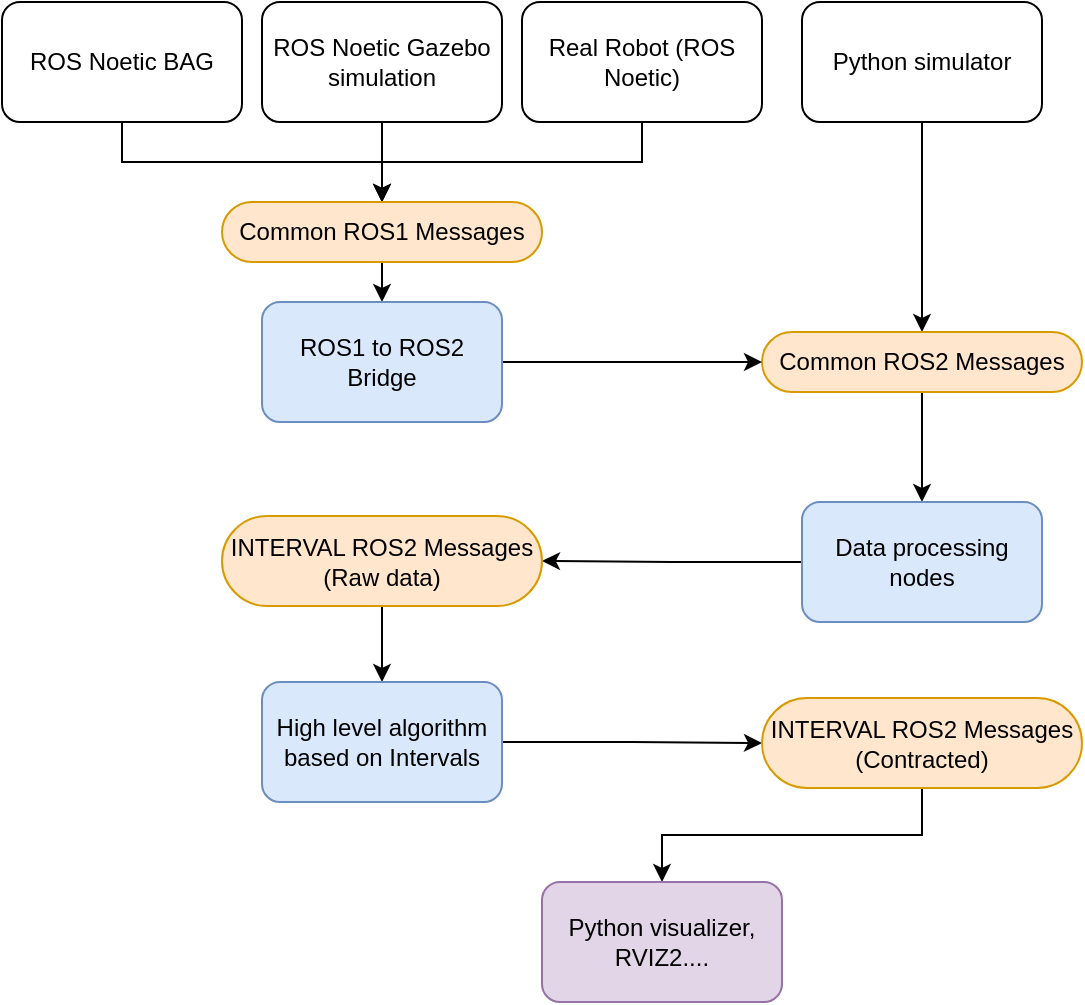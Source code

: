 <mxfile version="24.8.4">
  <diagram name="Page-1" id="JFGR1izvvYyOBQImgE2Q">
    <mxGraphModel dx="1195" dy="650" grid="0" gridSize="10" guides="1" tooltips="1" connect="1" arrows="1" fold="1" page="1" pageScale="1" pageWidth="827" pageHeight="1169" math="0" shadow="0">
      <root>
        <mxCell id="0" />
        <mxCell id="1" parent="0" />
        <mxCell id="7t7anSN3nlvZyKE8pZJM-20" style="edgeStyle=orthogonalEdgeStyle;rounded=0;orthogonalLoop=1;jettySize=auto;html=1;exitX=0.5;exitY=1;exitDx=0;exitDy=0;entryX=0.5;entryY=0;entryDx=0;entryDy=0;" edge="1" parent="1" source="7t7anSN3nlvZyKE8pZJM-1" target="7t7anSN3nlvZyKE8pZJM-7">
          <mxGeometry relative="1" as="geometry">
            <mxPoint x="210" y="230" as="targetPoint" />
          </mxGeometry>
        </mxCell>
        <mxCell id="7t7anSN3nlvZyKE8pZJM-1" value="ROS Noetic BAG" style="rounded=1;whiteSpace=wrap;html=1;" vertex="1" parent="1">
          <mxGeometry x="130" y="100" width="120" height="60" as="geometry" />
        </mxCell>
        <mxCell id="7t7anSN3nlvZyKE8pZJM-19" style="edgeStyle=orthogonalEdgeStyle;rounded=0;orthogonalLoop=1;jettySize=auto;html=1;exitX=0.5;exitY=1;exitDx=0;exitDy=0;entryX=0.5;entryY=0;entryDx=0;entryDy=0;" edge="1" parent="1" source="7t7anSN3nlvZyKE8pZJM-2" target="7t7anSN3nlvZyKE8pZJM-7">
          <mxGeometry relative="1" as="geometry">
            <mxPoint x="210" y="230" as="targetPoint" />
          </mxGeometry>
        </mxCell>
        <mxCell id="7t7anSN3nlvZyKE8pZJM-2" value="ROS Noetic Gazebo simulation" style="rounded=1;whiteSpace=wrap;html=1;" vertex="1" parent="1">
          <mxGeometry x="260" y="100" width="120" height="60" as="geometry" />
        </mxCell>
        <mxCell id="7t7anSN3nlvZyKE8pZJM-17" style="edgeStyle=orthogonalEdgeStyle;rounded=0;orthogonalLoop=1;jettySize=auto;html=1;exitX=0.5;exitY=1;exitDx=0;exitDy=0;entryX=0.5;entryY=0;entryDx=0;entryDy=0;" edge="1" parent="1" source="7t7anSN3nlvZyKE8pZJM-3" target="7t7anSN3nlvZyKE8pZJM-5">
          <mxGeometry relative="1" as="geometry" />
        </mxCell>
        <mxCell id="7t7anSN3nlvZyKE8pZJM-3" value="Python simulator" style="rounded=1;whiteSpace=wrap;html=1;" vertex="1" parent="1">
          <mxGeometry x="530" y="100" width="120" height="60" as="geometry" />
        </mxCell>
        <mxCell id="7t7anSN3nlvZyKE8pZJM-18" style="edgeStyle=orthogonalEdgeStyle;rounded=0;orthogonalLoop=1;jettySize=auto;html=1;exitX=0.5;exitY=1;exitDx=0;exitDy=0;entryX=0.5;entryY=0;entryDx=0;entryDy=0;" edge="1" parent="1" source="7t7anSN3nlvZyKE8pZJM-4" target="7t7anSN3nlvZyKE8pZJM-7">
          <mxGeometry relative="1" as="geometry" />
        </mxCell>
        <mxCell id="7t7anSN3nlvZyKE8pZJM-4" value="Real Robot (ROS Noetic)" style="rounded=1;whiteSpace=wrap;html=1;" vertex="1" parent="1">
          <mxGeometry x="390" y="100" width="120" height="60" as="geometry" />
        </mxCell>
        <mxCell id="7t7anSN3nlvZyKE8pZJM-24" style="edgeStyle=orthogonalEdgeStyle;rounded=0;orthogonalLoop=1;jettySize=auto;html=1;exitX=0.5;exitY=1;exitDx=0;exitDy=0;entryX=0.5;entryY=0;entryDx=0;entryDy=0;" edge="1" parent="1" source="7t7anSN3nlvZyKE8pZJM-5" target="7t7anSN3nlvZyKE8pZJM-23">
          <mxGeometry relative="1" as="geometry" />
        </mxCell>
        <mxCell id="7t7anSN3nlvZyKE8pZJM-5" value="Common ROS2 Messages" style="rounded=1;whiteSpace=wrap;html=1;fillColor=#ffe6cc;strokeColor=#d79b00;arcSize=50;" vertex="1" parent="1">
          <mxGeometry x="510" y="265" width="160" height="30" as="geometry" />
        </mxCell>
        <mxCell id="7t7anSN3nlvZyKE8pZJM-21" style="edgeStyle=orthogonalEdgeStyle;rounded=0;orthogonalLoop=1;jettySize=auto;html=1;exitX=0.5;exitY=1;exitDx=0;exitDy=0;entryX=0.5;entryY=0;entryDx=0;entryDy=0;" edge="1" parent="1" source="7t7anSN3nlvZyKE8pZJM-7" target="7t7anSN3nlvZyKE8pZJM-16">
          <mxGeometry relative="1" as="geometry" />
        </mxCell>
        <mxCell id="7t7anSN3nlvZyKE8pZJM-7" value="Common ROS1 Messages" style="rounded=1;whiteSpace=wrap;html=1;fillColor=#ffe6cc;strokeColor=#d79b00;arcSize=50;" vertex="1" parent="1">
          <mxGeometry x="240" y="200" width="160" height="30" as="geometry" />
        </mxCell>
        <mxCell id="7t7anSN3nlvZyKE8pZJM-22" style="edgeStyle=orthogonalEdgeStyle;rounded=0;orthogonalLoop=1;jettySize=auto;html=1;exitX=1;exitY=0.5;exitDx=0;exitDy=0;entryX=0;entryY=0.5;entryDx=0;entryDy=0;" edge="1" parent="1" source="7t7anSN3nlvZyKE8pZJM-16" target="7t7anSN3nlvZyKE8pZJM-5">
          <mxGeometry relative="1" as="geometry" />
        </mxCell>
        <mxCell id="7t7anSN3nlvZyKE8pZJM-16" value="ROS1 to ROS2 Bridge" style="rounded=1;whiteSpace=wrap;html=1;fillColor=#dae8fc;strokeColor=#6c8ebf;" vertex="1" parent="1">
          <mxGeometry x="260" y="250" width="120" height="60" as="geometry" />
        </mxCell>
        <mxCell id="7t7anSN3nlvZyKE8pZJM-27" style="edgeStyle=orthogonalEdgeStyle;rounded=0;orthogonalLoop=1;jettySize=auto;html=1;exitX=0;exitY=0.5;exitDx=0;exitDy=0;entryX=1;entryY=0.5;entryDx=0;entryDy=0;" edge="1" parent="1" source="7t7anSN3nlvZyKE8pZJM-23" target="7t7anSN3nlvZyKE8pZJM-25">
          <mxGeometry relative="1" as="geometry" />
        </mxCell>
        <mxCell id="7t7anSN3nlvZyKE8pZJM-23" value="Data processing nodes" style="rounded=1;whiteSpace=wrap;html=1;fillColor=#dae8fc;strokeColor=#6c8ebf;" vertex="1" parent="1">
          <mxGeometry x="530" y="350" width="120" height="60" as="geometry" />
        </mxCell>
        <mxCell id="7t7anSN3nlvZyKE8pZJM-29" style="edgeStyle=orthogonalEdgeStyle;rounded=0;orthogonalLoop=1;jettySize=auto;html=1;exitX=0.5;exitY=1;exitDx=0;exitDy=0;entryX=0.5;entryY=0;entryDx=0;entryDy=0;" edge="1" parent="1" source="7t7anSN3nlvZyKE8pZJM-25" target="7t7anSN3nlvZyKE8pZJM-28">
          <mxGeometry relative="1" as="geometry" />
        </mxCell>
        <mxCell id="7t7anSN3nlvZyKE8pZJM-25" value="INTERVAL ROS2 Messages&lt;div&gt;(Raw data)&lt;/div&gt;" style="rounded=1;whiteSpace=wrap;html=1;fillColor=#ffe6cc;strokeColor=#d79b00;arcSize=50;" vertex="1" parent="1">
          <mxGeometry x="240" y="357" width="160" height="45" as="geometry" />
        </mxCell>
        <mxCell id="7t7anSN3nlvZyKE8pZJM-32" style="edgeStyle=orthogonalEdgeStyle;rounded=0;orthogonalLoop=1;jettySize=auto;html=1;exitX=0.5;exitY=1;exitDx=0;exitDy=0;entryX=0.5;entryY=0;entryDx=0;entryDy=0;" edge="1" parent="1" source="7t7anSN3nlvZyKE8pZJM-33" target="7t7anSN3nlvZyKE8pZJM-31">
          <mxGeometry relative="1" as="geometry">
            <mxPoint x="414" y="540" as="sourcePoint" />
            <mxPoint x="514" y="540" as="targetPoint" />
          </mxGeometry>
        </mxCell>
        <mxCell id="7t7anSN3nlvZyKE8pZJM-34" style="edgeStyle=orthogonalEdgeStyle;rounded=0;orthogonalLoop=1;jettySize=auto;html=1;exitX=1;exitY=0.5;exitDx=0;exitDy=0;entryX=0;entryY=0.5;entryDx=0;entryDy=0;" edge="1" parent="1" source="7t7anSN3nlvZyKE8pZJM-28" target="7t7anSN3nlvZyKE8pZJM-33">
          <mxGeometry relative="1" as="geometry" />
        </mxCell>
        <mxCell id="7t7anSN3nlvZyKE8pZJM-28" value="High level algorithm based on Intervals" style="rounded=1;whiteSpace=wrap;html=1;fillColor=#dae8fc;strokeColor=#6c8ebf;" vertex="1" parent="1">
          <mxGeometry x="260" y="440" width="120" height="60" as="geometry" />
        </mxCell>
        <mxCell id="7t7anSN3nlvZyKE8pZJM-31" value="Python visualizer,&lt;div&gt;RVIZ2....&lt;/div&gt;" style="rounded=1;whiteSpace=wrap;html=1;fillColor=#e1d5e7;strokeColor=#9673a6;" vertex="1" parent="1">
          <mxGeometry x="400" y="540" width="120" height="60" as="geometry" />
        </mxCell>
        <mxCell id="7t7anSN3nlvZyKE8pZJM-33" value="INTERVAL ROS2 Messages&lt;div&gt;(Contracted)&lt;/div&gt;" style="rounded=1;whiteSpace=wrap;html=1;fillColor=#ffe6cc;strokeColor=#d79b00;arcSize=50;" vertex="1" parent="1">
          <mxGeometry x="510" y="448" width="160" height="45" as="geometry" />
        </mxCell>
      </root>
    </mxGraphModel>
  </diagram>
</mxfile>
